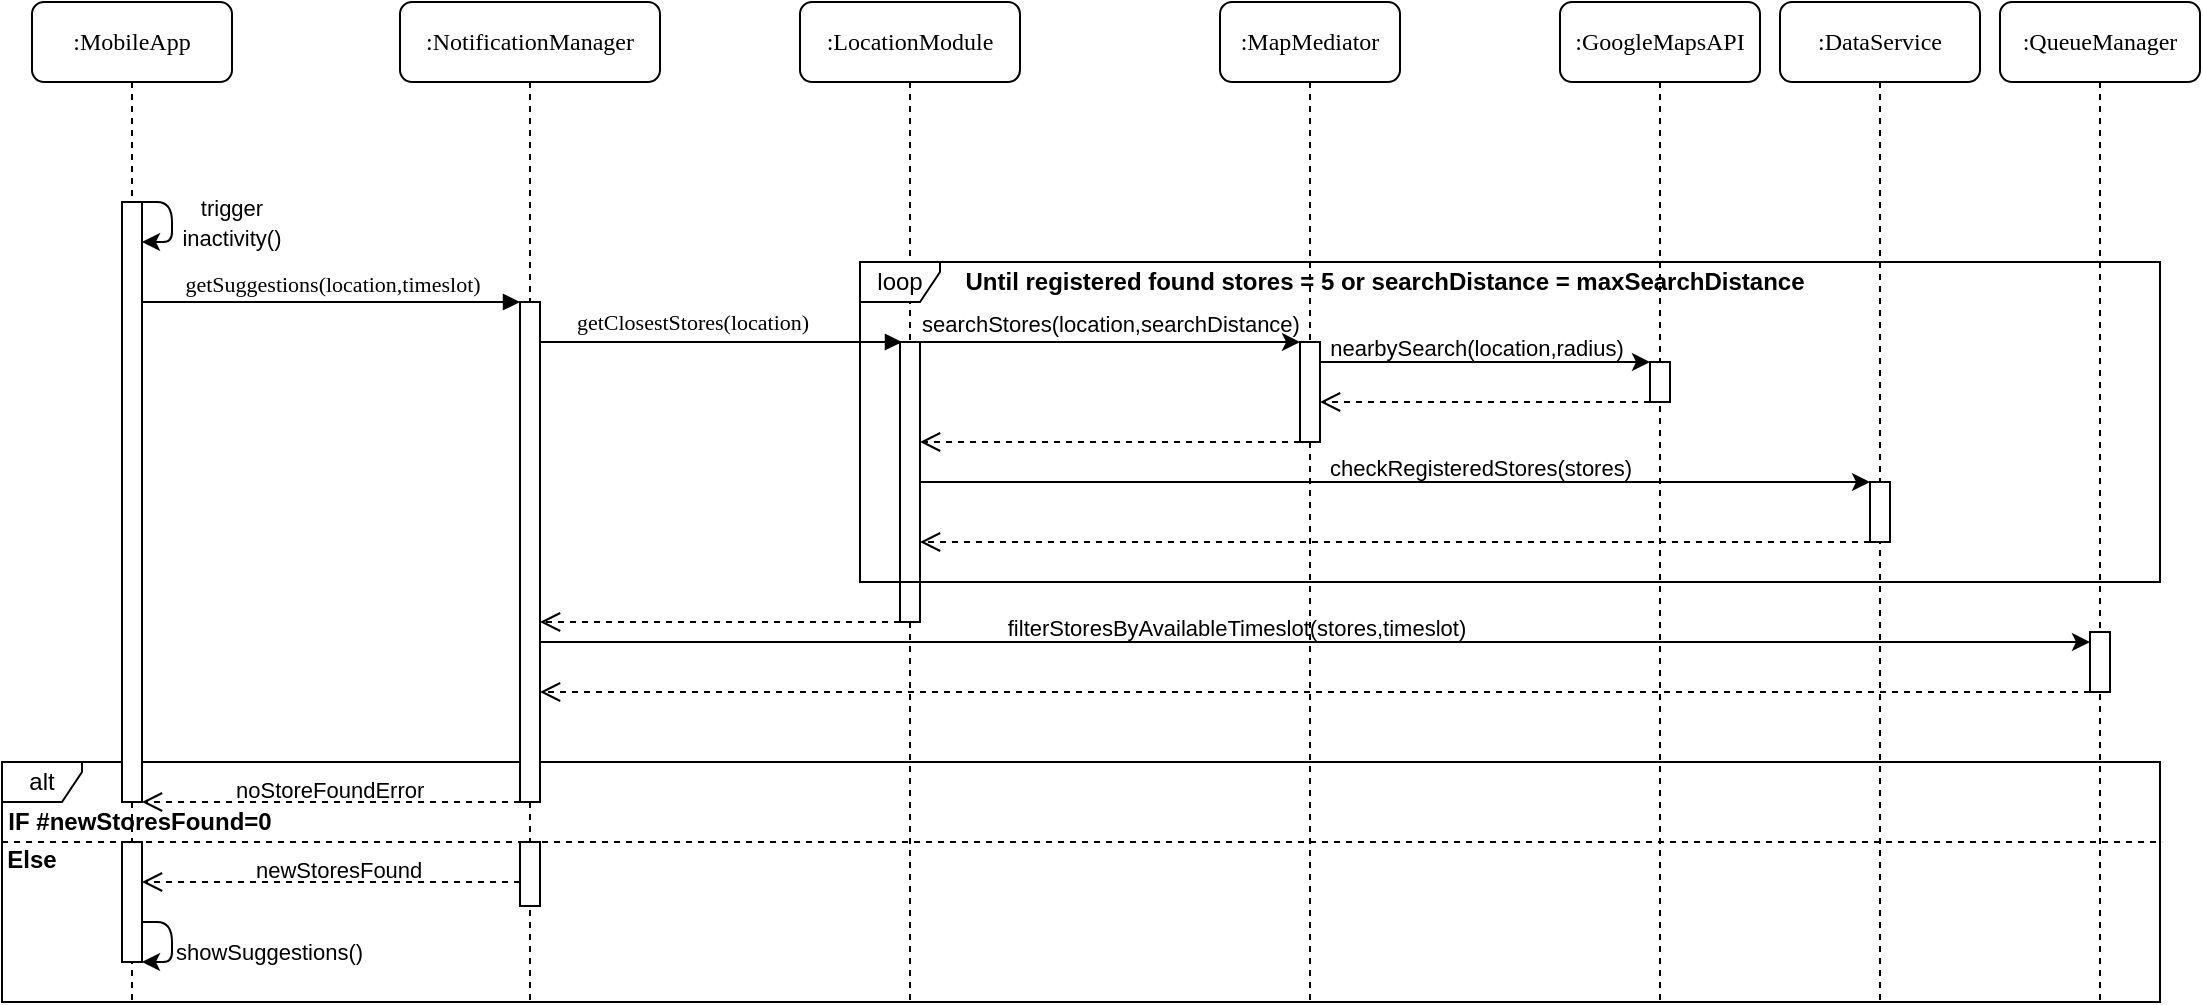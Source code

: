 <mxfile version="13.9.9" type="device"><diagram name="Page-1" id="13e1069c-82ec-6db2-03f1-153e76fe0fe0"><mxGraphModel dx="1205" dy="705" grid="1" gridSize="10" guides="1" tooltips="1" connect="1" arrows="1" fold="1" page="1" pageScale="1" pageWidth="1100" pageHeight="850" background="#ffffff" math="0" shadow="0"><root><mxCell id="0"/><mxCell id="1" parent="0"/><mxCell id="0wczpSUTnEFSfJnbzDvC-16" value="alt" style="shape=umlFrame;whiteSpace=wrap;html=1;width=40;height=20;" vertex="1" parent="1"><mxGeometry x="1" y="460" width="1079" height="120" as="geometry"/></mxCell><mxCell id="7baba1c4bc27f4b0-2" value=":NotificationManager" style="shape=umlLifeline;perimeter=lifelinePerimeter;whiteSpace=wrap;html=1;container=1;collapsible=0;recursiveResize=0;outlineConnect=0;rounded=1;shadow=0;comic=0;labelBackgroundColor=none;strokeWidth=1;fontFamily=Verdana;fontSize=12;align=center;" parent="1" vertex="1"><mxGeometry x="200" y="80" width="130" height="500" as="geometry"/></mxCell><mxCell id="7baba1c4bc27f4b0-10" value="" style="html=1;points=[];perimeter=orthogonalPerimeter;rounded=0;shadow=0;comic=0;labelBackgroundColor=none;strokeWidth=1;fontFamily=Verdana;fontSize=12;align=center;" parent="7baba1c4bc27f4b0-2" vertex="1"><mxGeometry x="60" y="150" width="10" height="250" as="geometry"/></mxCell><mxCell id="0wczpSUTnEFSfJnbzDvC-21" value="" style="html=1;points=[];perimeter=orthogonalPerimeter;rounded=0;shadow=0;comic=0;labelBackgroundColor=none;strokeWidth=1;fontFamily=Verdana;fontSize=12;align=center;" vertex="1" parent="7baba1c4bc27f4b0-2"><mxGeometry x="60" y="420" width="10" height="32" as="geometry"/></mxCell><mxCell id="7baba1c4bc27f4b0-8" value=":MobileApp" style="shape=umlLifeline;perimeter=lifelinePerimeter;whiteSpace=wrap;html=1;container=1;collapsible=0;recursiveResize=0;outlineConnect=0;rounded=1;shadow=0;comic=0;labelBackgroundColor=none;strokeWidth=1;fontFamily=Verdana;fontSize=12;align=center;" parent="1" vertex="1"><mxGeometry x="16" y="80" width="100" height="500" as="geometry"/></mxCell><mxCell id="7baba1c4bc27f4b0-9" value="" style="html=1;points=[];perimeter=orthogonalPerimeter;rounded=0;shadow=0;comic=0;labelBackgroundColor=none;strokeWidth=1;fontFamily=Verdana;fontSize=12;align=center;" parent="7baba1c4bc27f4b0-8" vertex="1"><mxGeometry x="45" y="100" width="10" height="300" as="geometry"/></mxCell><mxCell id="GkSYwNhHGU5T39N9iQZy-2" value="" style="endArrow=classic;html=1;" parent="7baba1c4bc27f4b0-8" edge="1"><mxGeometry width="50" height="50" relative="1" as="geometry"><mxPoint x="55" y="100" as="sourcePoint"/><mxPoint x="55" y="120" as="targetPoint"/><Array as="points"><mxPoint x="70" y="100"/><mxPoint x="70" y="120"/></Array></mxGeometry></mxCell><mxCell id="0wczpSUTnEFSfJnbzDvC-22" value="" style="html=1;points=[];perimeter=orthogonalPerimeter;rounded=0;shadow=0;comic=0;labelBackgroundColor=none;strokeWidth=1;fontFamily=Verdana;fontSize=12;align=center;" vertex="1" parent="7baba1c4bc27f4b0-8"><mxGeometry x="45" y="420" width="10" height="60" as="geometry"/></mxCell><mxCell id="0wczpSUTnEFSfJnbzDvC-26" value="" style="endArrow=classic;html=1;" edge="1" parent="7baba1c4bc27f4b0-8"><mxGeometry width="50" height="50" relative="1" as="geometry"><mxPoint x="55" y="460" as="sourcePoint"/><mxPoint x="55" y="480" as="targetPoint"/><Array as="points"><mxPoint x="70" y="460"/><mxPoint x="70" y="480"/></Array></mxGeometry></mxCell><mxCell id="7baba1c4bc27f4b0-11" value="&lt;font style=&quot;font-size: 11px&quot;&gt;getSuggestions(location,timeslot)&lt;/font&gt;" style="html=1;verticalAlign=bottom;endArrow=block;labelBackgroundColor=none;fontFamily=Verdana;fontSize=12;edgeStyle=elbowEdgeStyle;elbow=vertical;" parent="1" source="7baba1c4bc27f4b0-9" target="7baba1c4bc27f4b0-10" edge="1"><mxGeometry relative="1" as="geometry"><mxPoint x="101" y="225" as="sourcePoint"/><mxPoint x="261" y="225" as="targetPoint"/><Array as="points"><mxPoint x="156" y="230"/><mxPoint x="186" y="225"/><mxPoint x="186" y="215"/></Array></mxGeometry></mxCell><mxCell id="7baba1c4bc27f4b0-14" value="&lt;font style=&quot;font-size: 11px&quot;&gt;getClosestStores(location)&lt;/font&gt;" style="html=1;verticalAlign=bottom;endArrow=block;labelBackgroundColor=none;fontFamily=Verdana;fontSize=12;edgeStyle=elbowEdgeStyle;elbow=vertical;spacingBottom=1;" parent="1" source="7baba1c4bc27f4b0-10" edge="1"><mxGeometry x="-0.16" relative="1" as="geometry"><mxPoint x="273" y="260" as="sourcePoint"/><mxPoint x="451" y="250" as="targetPoint"/><Array as="points"><mxPoint x="346" y="250"/><mxPoint x="328" y="260"/><mxPoint x="348" y="250"/><mxPoint x="309" y="240"/></Array><mxPoint as="offset"/></mxGeometry></mxCell><mxCell id="GkSYwNhHGU5T39N9iQZy-3" value="&lt;font style=&quot;font-size: 11px&quot;&gt;trigger inactivity()&lt;/font&gt;" style="text;html=1;strokeColor=none;fillColor=none;align=center;verticalAlign=middle;whiteSpace=wrap;rounded=0;" parent="1" vertex="1"><mxGeometry x="86" y="180" width="60" height="20" as="geometry"/></mxCell><mxCell id="0wczpSUTnEFSfJnbzDvC-17" value="IF #newStoresFound=0" style="text;html=1;strokeColor=none;fillColor=none;align=center;verticalAlign=middle;whiteSpace=wrap;rounded=0;fontStyle=1" vertex="1" parent="1"><mxGeometry y="485" width="140" height="10" as="geometry"/></mxCell><mxCell id="0wczpSUTnEFSfJnbzDvC-18" value="" style="endArrow=none;dashed=1;html=1;entryX=1.001;entryY=0.333;entryDx=0;entryDy=0;entryPerimeter=0;" edge="1" parent="1" target="0wczpSUTnEFSfJnbzDvC-16"><mxGeometry width="50" height="50" relative="1" as="geometry"><mxPoint x="1" y="500" as="sourcePoint"/><mxPoint x="917" y="500" as="targetPoint"/><Array as="points"><mxPoint x="47" y="500"/><mxPoint x="460" y="500"/></Array></mxGeometry></mxCell><mxCell id="0wczpSUTnEFSfJnbzDvC-19" value="" style="html=1;verticalAlign=bottom;endArrow=open;dashed=1;endSize=8;" edge="1" parent="1" source="0wczpSUTnEFSfJnbzDvC-42" target="7baba1c4bc27f4b0-10"><mxGeometry relative="1" as="geometry"><mxPoint x="561" y="450" as="sourcePoint"/><mxPoint x="336" y="490" as="targetPoint"/><Array as="points"><mxPoint x="360" y="390"/></Array></mxGeometry></mxCell><mxCell id="0wczpSUTnEFSfJnbzDvC-20" value="" style="html=1;verticalAlign=bottom;endArrow=open;dashed=1;endSize=8;" edge="1" parent="1" source="7baba1c4bc27f4b0-10" target="7baba1c4bc27f4b0-9"><mxGeometry relative="1" as="geometry"><mxPoint x="266" y="480" as="sourcePoint"/><mxPoint x="66" y="480" as="targetPoint"/><Array as="points"><mxPoint x="161" y="480"/></Array></mxGeometry></mxCell><mxCell id="0wczpSUTnEFSfJnbzDvC-23" value="&lt;span style=&quot;color: rgb(0 , 0 , 0) ; font-family: &amp;#34;helvetica&amp;#34; ; font-size: 11px ; font-style: normal ; font-weight: 400 ; letter-spacing: normal ; text-align: center ; text-indent: 0px ; text-transform: none ; word-spacing: 0px ; display: inline ; float: none&quot;&gt;noStoreFoundError&lt;/span&gt;" style="text;whiteSpace=wrap;html=1;" vertex="1" parent="1"><mxGeometry x="116" y="460" width="120" height="30" as="geometry"/></mxCell><mxCell id="0wczpSUTnEFSfJnbzDvC-24" value="" style="html=1;verticalAlign=bottom;endArrow=open;dashed=1;endSize=8;" edge="1" parent="1" source="0wczpSUTnEFSfJnbzDvC-21" target="0wczpSUTnEFSfJnbzDvC-22"><mxGeometry relative="1" as="geometry"><mxPoint x="261" y="520" as="sourcePoint"/><mxPoint x="71" y="520" as="targetPoint"/><Array as="points"><mxPoint x="156" y="520"/></Array></mxGeometry></mxCell><mxCell id="0wczpSUTnEFSfJnbzDvC-25" value="&lt;div style=&quot;text-align: center&quot;&gt;&lt;font face=&quot;helvetica&quot;&gt;&lt;span style=&quot;font-size: 11px&quot;&gt;newStoresFound&lt;/span&gt;&lt;/font&gt;&lt;/div&gt;" style="text;whiteSpace=wrap;html=1;" vertex="1" parent="1"><mxGeometry x="126" y="500" width="90" height="20" as="geometry"/></mxCell><mxCell id="0wczpSUTnEFSfJnbzDvC-27" value="&lt;div style=&quot;text-align: center&quot;&gt;&lt;font face=&quot;helvetica&quot;&gt;&lt;span style=&quot;font-size: 11px&quot;&gt;showSuggestions()&lt;/span&gt;&lt;/font&gt;&lt;/div&gt;" style="text;whiteSpace=wrap;html=1;" vertex="1" parent="1"><mxGeometry x="86" y="541" width="100" height="20" as="geometry"/></mxCell><mxCell id="0wczpSUTnEFSfJnbzDvC-28" style="edgeStyle=orthogonalEdgeStyle;rounded=0;orthogonalLoop=1;jettySize=auto;html=1;exitX=0.5;exitY=1;exitDx=0;exitDy=0;" edge="1" parent="1" source="0wczpSUTnEFSfJnbzDvC-27" target="0wczpSUTnEFSfJnbzDvC-27"><mxGeometry relative="1" as="geometry"/></mxCell><mxCell id="0wczpSUTnEFSfJnbzDvC-35" value="Else" style="text;html=1;strokeColor=none;fillColor=none;align=center;verticalAlign=middle;whiteSpace=wrap;rounded=0;fontStyle=1" vertex="1" parent="1"><mxGeometry x="3" y="504" width="26" height="10" as="geometry"/></mxCell><mxCell id="0wczpSUTnEFSfJnbzDvC-41" value=":LocationModule" style="shape=umlLifeline;perimeter=lifelinePerimeter;whiteSpace=wrap;html=1;container=1;collapsible=0;recursiveResize=0;outlineConnect=0;rounded=1;shadow=0;comic=0;labelBackgroundColor=none;strokeWidth=1;fontFamily=Verdana;fontSize=12;align=center;" vertex="1" parent="1"><mxGeometry x="400" y="80" width="110" height="500" as="geometry"/></mxCell><mxCell id="0wczpSUTnEFSfJnbzDvC-42" value="" style="html=1;points=[];perimeter=orthogonalPerimeter;rounded=0;shadow=0;comic=0;labelBackgroundColor=none;strokeWidth=1;fontFamily=Verdana;fontSize=12;align=center;" vertex="1" parent="0wczpSUTnEFSfJnbzDvC-41"><mxGeometry x="50" y="170" width="10" height="140" as="geometry"/></mxCell><mxCell id="0wczpSUTnEFSfJnbzDvC-44" value=":MapMediator" style="shape=umlLifeline;perimeter=lifelinePerimeter;whiteSpace=wrap;html=1;container=1;collapsible=0;recursiveResize=0;outlineConnect=0;rounded=1;shadow=0;comic=0;labelBackgroundColor=none;strokeWidth=1;fontFamily=Verdana;fontSize=12;align=center;" vertex="1" parent="1"><mxGeometry x="610" y="80" width="90" height="500" as="geometry"/></mxCell><mxCell id="0wczpSUTnEFSfJnbzDvC-45" value="" style="html=1;points=[];perimeter=orthogonalPerimeter;rounded=0;shadow=0;comic=0;labelBackgroundColor=none;strokeWidth=1;fontFamily=Verdana;fontSize=12;align=center;" vertex="1" parent="0wczpSUTnEFSfJnbzDvC-44"><mxGeometry x="40" y="170" width="10" height="50" as="geometry"/></mxCell><mxCell id="0wczpSUTnEFSfJnbzDvC-46" value=":GoogleMapsAPI" style="shape=umlLifeline;perimeter=lifelinePerimeter;whiteSpace=wrap;html=1;container=1;collapsible=0;recursiveResize=0;outlineConnect=0;rounded=1;shadow=0;comic=0;labelBackgroundColor=none;strokeWidth=1;fontFamily=Verdana;fontSize=12;align=center;" vertex="1" parent="1"><mxGeometry x="780" y="80" width="100" height="500" as="geometry"/></mxCell><mxCell id="0wczpSUTnEFSfJnbzDvC-47" value="" style="html=1;points=[];perimeter=orthogonalPerimeter;rounded=0;shadow=0;comic=0;labelBackgroundColor=none;strokeWidth=1;fontFamily=Verdana;fontSize=12;align=center;" vertex="1" parent="0wczpSUTnEFSfJnbzDvC-46"><mxGeometry x="45" y="180" width="10" height="20" as="geometry"/></mxCell><mxCell id="0wczpSUTnEFSfJnbzDvC-48" value=":DataService" style="shape=umlLifeline;perimeter=lifelinePerimeter;whiteSpace=wrap;html=1;container=1;collapsible=0;recursiveResize=0;outlineConnect=0;rounded=1;shadow=0;comic=0;labelBackgroundColor=none;strokeWidth=1;fontFamily=Verdana;fontSize=12;align=center;" vertex="1" parent="1"><mxGeometry x="890" y="80" width="100" height="500" as="geometry"/></mxCell><mxCell id="0wczpSUTnEFSfJnbzDvC-49" value="" style="html=1;points=[];perimeter=orthogonalPerimeter;rounded=0;shadow=0;comic=0;labelBackgroundColor=none;strokeWidth=1;fontFamily=Verdana;fontSize=12;align=center;" vertex="1" parent="0wczpSUTnEFSfJnbzDvC-48"><mxGeometry x="45" y="240" width="10" height="30" as="geometry"/></mxCell><mxCell id="0wczpSUTnEFSfJnbzDvC-51" value="Until registered found stores = 5 or searchDistance = maxSearchDistance" style="text;html=1;strokeColor=none;fillColor=none;align=center;verticalAlign=middle;whiteSpace=wrap;rounded=0;fontStyle=1" vertex="1" parent="1"><mxGeometry x="470" y="210" width="445" height="20" as="geometry"/></mxCell><mxCell id="0wczpSUTnEFSfJnbzDvC-52" style="edgeStyle=orthogonalEdgeStyle;rounded=0;orthogonalLoop=1;jettySize=auto;html=1;" edge="1" parent="1" source="0wczpSUTnEFSfJnbzDvC-42" target="0wczpSUTnEFSfJnbzDvC-45"><mxGeometry relative="1" as="geometry"><Array as="points"><mxPoint x="520" y="250"/><mxPoint x="520" y="250"/></Array></mxGeometry></mxCell><mxCell id="0wczpSUTnEFSfJnbzDvC-53" value="searchStores(location,searchDistance)" style="edgeLabel;html=1;align=center;verticalAlign=middle;resizable=0;points=[];labelBackgroundColor=none;fontSize=11;" vertex="1" connectable="0" parent="0wczpSUTnEFSfJnbzDvC-52"><mxGeometry x="0.333" y="-1" relative="1" as="geometry"><mxPoint x="-31.33" y="-10" as="offset"/></mxGeometry></mxCell><mxCell id="0wczpSUTnEFSfJnbzDvC-54" style="edgeStyle=orthogonalEdgeStyle;rounded=0;orthogonalLoop=1;jettySize=auto;html=1;" edge="1" parent="1" source="0wczpSUTnEFSfJnbzDvC-45" target="0wczpSUTnEFSfJnbzDvC-47"><mxGeometry relative="1" as="geometry"><Array as="points"><mxPoint x="760" y="260"/><mxPoint x="760" y="260"/></Array></mxGeometry></mxCell><mxCell id="0wczpSUTnEFSfJnbzDvC-55" value="nearbySearch(location,radius)" style="edgeLabel;html=1;align=center;verticalAlign=middle;resizable=0;points=[];labelBackgroundColor=none;fontSize=11;" vertex="1" connectable="0" parent="0wczpSUTnEFSfJnbzDvC-54"><mxGeometry x="-0.22" y="-1" relative="1" as="geometry"><mxPoint x="13.17" y="-8" as="offset"/></mxGeometry></mxCell><mxCell id="0wczpSUTnEFSfJnbzDvC-56" value="" style="html=1;verticalAlign=bottom;endArrow=open;dashed=1;endSize=8;" edge="1" parent="1" source="0wczpSUTnEFSfJnbzDvC-47" target="0wczpSUTnEFSfJnbzDvC-45"><mxGeometry relative="1" as="geometry"><mxPoint x="770" y="280" as="sourcePoint"/><mxPoint x="690" y="280" as="targetPoint"/><Array as="points"><mxPoint x="760" y="280"/></Array></mxGeometry></mxCell><mxCell id="0wczpSUTnEFSfJnbzDvC-57" value="" style="html=1;verticalAlign=bottom;endArrow=open;dashed=1;endSize=8;" edge="1" parent="1" source="0wczpSUTnEFSfJnbzDvC-45" target="0wczpSUTnEFSfJnbzDvC-42"><mxGeometry relative="1" as="geometry"><mxPoint x="630" y="300" as="sourcePoint"/><mxPoint x="550" y="300" as="targetPoint"/><Array as="points"><mxPoint x="560" y="300"/></Array></mxGeometry></mxCell><mxCell id="0wczpSUTnEFSfJnbzDvC-58" style="edgeStyle=orthogonalEdgeStyle;rounded=0;orthogonalLoop=1;jettySize=auto;html=1;" edge="1" parent="1" source="0wczpSUTnEFSfJnbzDvC-42" target="0wczpSUTnEFSfJnbzDvC-49"><mxGeometry relative="1" as="geometry"><Array as="points"><mxPoint x="710" y="320"/><mxPoint x="710" y="320"/></Array></mxGeometry></mxCell><mxCell id="0wczpSUTnEFSfJnbzDvC-59" value="checkRegisteredStores(stores)" style="edgeLabel;html=1;align=center;verticalAlign=middle;resizable=0;points=[];labelBackgroundColor=none;fontSize=11;" vertex="1" connectable="0" parent="0wczpSUTnEFSfJnbzDvC-58"><mxGeometry x="0.025" relative="1" as="geometry"><mxPoint x="36.55" y="-7" as="offset"/></mxGeometry></mxCell><mxCell id="0wczpSUTnEFSfJnbzDvC-60" value="" style="html=1;verticalAlign=bottom;endArrow=open;dashed=1;endSize=8;" edge="1" parent="1" source="0wczpSUTnEFSfJnbzDvC-49"><mxGeometry relative="1" as="geometry"><mxPoint x="965" y="350" as="sourcePoint"/><mxPoint x="460" y="350" as="targetPoint"/><Array as="points"><mxPoint x="800" y="350"/><mxPoint x="740" y="350"/><mxPoint x="620" y="350"/></Array></mxGeometry></mxCell><mxCell id="0wczpSUTnEFSfJnbzDvC-65" value=":QueueManager" style="shape=umlLifeline;perimeter=lifelinePerimeter;whiteSpace=wrap;html=1;container=1;collapsible=0;recursiveResize=0;outlineConnect=0;rounded=1;shadow=0;comic=0;labelBackgroundColor=none;strokeWidth=1;fontFamily=Verdana;fontSize=12;align=center;" vertex="1" parent="1"><mxGeometry x="1000" y="80" width="100" height="500" as="geometry"/></mxCell><mxCell id="0wczpSUTnEFSfJnbzDvC-66" value="" style="html=1;points=[];perimeter=orthogonalPerimeter;rounded=0;shadow=0;comic=0;labelBackgroundColor=none;strokeWidth=1;fontFamily=Verdana;fontSize=12;align=center;" vertex="1" parent="0wczpSUTnEFSfJnbzDvC-65"><mxGeometry x="45" y="315" width="10" height="30" as="geometry"/></mxCell><mxCell id="0wczpSUTnEFSfJnbzDvC-68" value="" style="endArrow=classic;html=1;" edge="1" parent="1" source="7baba1c4bc27f4b0-10" target="0wczpSUTnEFSfJnbzDvC-66"><mxGeometry width="50" height="50" relative="1" as="geometry"><mxPoint x="610" y="390" as="sourcePoint"/><mxPoint x="660" y="340" as="targetPoint"/><Array as="points"><mxPoint x="660" y="400"/></Array></mxGeometry></mxCell><mxCell id="0wczpSUTnEFSfJnbzDvC-70" value="filterStoresByAvailableTimeslot(stores,timeslot)" style="edgeLabel;html=1;align=center;verticalAlign=middle;resizable=0;points=[];labelBackgroundColor=none;" vertex="1" connectable="0" parent="0wczpSUTnEFSfJnbzDvC-68"><mxGeometry x="-0.169" y="-1" relative="1" as="geometry"><mxPoint x="25.62" y="-8" as="offset"/></mxGeometry></mxCell><mxCell id="0wczpSUTnEFSfJnbzDvC-69" value="" style="html=1;verticalAlign=bottom;endArrow=open;dashed=1;endSize=8;" edge="1" parent="1" source="0wczpSUTnEFSfJnbzDvC-66" target="7baba1c4bc27f4b0-10"><mxGeometry relative="1" as="geometry"><mxPoint x="670" y="430" as="sourcePoint"/><mxPoint x="590" y="430" as="targetPoint"/><Array as="points"><mxPoint x="650" y="425"/></Array></mxGeometry></mxCell><mxCell id="0wczpSUTnEFSfJnbzDvC-64" value="loop" style="shape=umlFrame;whiteSpace=wrap;html=1;fontSize=12;width=40;height=20;" vertex="1" parent="1"><mxGeometry x="430" y="210" width="650" height="160" as="geometry"/></mxCell></root></mxGraphModel></diagram></mxfile>